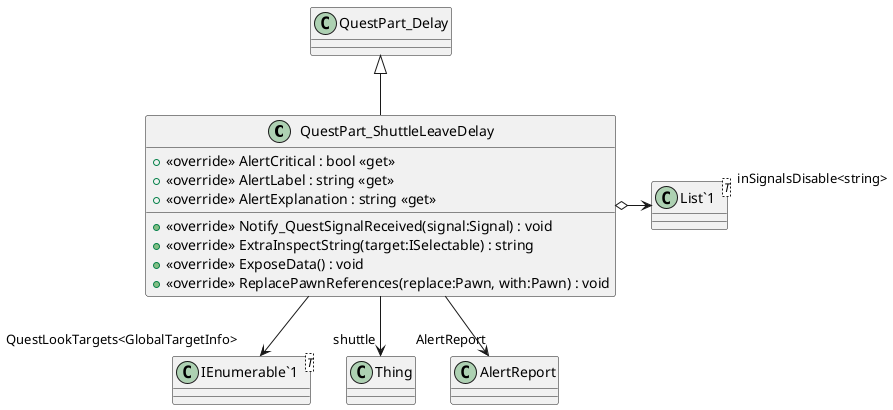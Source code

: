 @startuml
class QuestPart_ShuttleLeaveDelay {
    + <<override>> AlertCritical : bool <<get>>
    + <<override>> AlertLabel : string <<get>>
    + <<override>> AlertExplanation : string <<get>>
    + <<override>> Notify_QuestSignalReceived(signal:Signal) : void
    + <<override>> ExtraInspectString(target:ISelectable) : string
    + <<override>> ExposeData() : void
    + <<override>> ReplacePawnReferences(replace:Pawn, with:Pawn) : void
}
class "List`1"<T> {
}
class "IEnumerable`1"<T> {
}
QuestPart_Delay <|-- QuestPart_ShuttleLeaveDelay
QuestPart_ShuttleLeaveDelay --> "shuttle" Thing
QuestPart_ShuttleLeaveDelay o-> "inSignalsDisable<string>" "List`1"
QuestPart_ShuttleLeaveDelay --> "AlertReport" AlertReport
QuestPart_ShuttleLeaveDelay --> "QuestLookTargets<GlobalTargetInfo>" "IEnumerable`1"
@enduml

